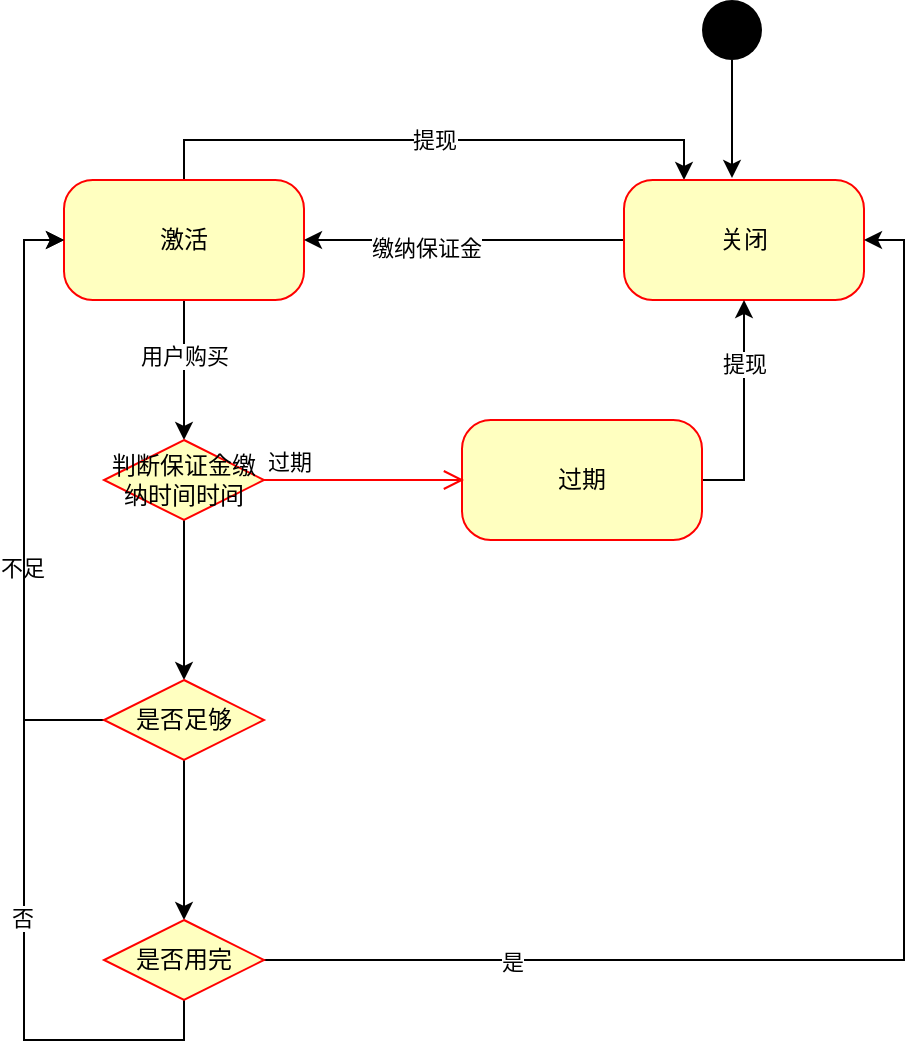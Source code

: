 <mxfile version="13.10.9" type="github">
  <diagram name="Page-1" id="58cdce13-f638-feb5-8d6f-7d28b1aa9fa0">
    <mxGraphModel dx="884" dy="621" grid="1" gridSize="10" guides="1" tooltips="1" connect="1" arrows="1" fold="1" page="1" pageScale="1" pageWidth="1100" pageHeight="850" background="#ffffff" math="0" shadow="0">
      <root>
        <mxCell id="0" />
        <mxCell id="1" parent="0" />
        <mxCell id="LWWSfnZDgmoD0diwHtsT-22" style="edgeStyle=orthogonalEdgeStyle;rounded=0;orthogonalLoop=1;jettySize=auto;html=1;exitX=0.5;exitY=1;exitDx=0;exitDy=0;entryX=0.5;entryY=0;entryDx=0;entryDy=0;" edge="1" parent="1" source="LWWSfnZDgmoD0diwHtsT-6" target="LWWSfnZDgmoD0diwHtsT-19">
          <mxGeometry relative="1" as="geometry">
            <mxPoint x="310" y="250" as="targetPoint" />
          </mxGeometry>
        </mxCell>
        <mxCell id="LWWSfnZDgmoD0diwHtsT-23" value="用户购买" style="edgeLabel;html=1;align=center;verticalAlign=middle;resizable=0;points=[];" vertex="1" connectable="0" parent="LWWSfnZDgmoD0diwHtsT-22">
          <mxGeometry x="-0.2" relative="1" as="geometry">
            <mxPoint as="offset" />
          </mxGeometry>
        </mxCell>
        <mxCell id="LWWSfnZDgmoD0diwHtsT-33" value="提现" style="edgeStyle=orthogonalEdgeStyle;rounded=0;orthogonalLoop=1;jettySize=auto;html=1;exitX=0.5;exitY=0;exitDx=0;exitDy=0;entryX=0.25;entryY=0;entryDx=0;entryDy=0;" edge="1" parent="1" source="LWWSfnZDgmoD0diwHtsT-6" target="LWWSfnZDgmoD0diwHtsT-9">
          <mxGeometry relative="1" as="geometry" />
        </mxCell>
        <mxCell id="LWWSfnZDgmoD0diwHtsT-6" value="激活" style="rounded=1;whiteSpace=wrap;html=1;arcSize=24;fillColor=#ffffc0;strokeColor=#ff0000;shadow=0;comic=0;labelBackgroundColor=none;fontFamily=Verdana;fontSize=12;fontColor=#000000;align=center;" vertex="1" parent="1">
          <mxGeometry x="250" y="130" width="120" height="60" as="geometry" />
        </mxCell>
        <mxCell id="LWWSfnZDgmoD0diwHtsT-12" style="edgeStyle=orthogonalEdgeStyle;rounded=0;orthogonalLoop=1;jettySize=auto;html=1;exitX=0;exitY=0.5;exitDx=0;exitDy=0;entryX=1;entryY=0.5;entryDx=0;entryDy=0;" edge="1" parent="1" source="LWWSfnZDgmoD0diwHtsT-9" target="LWWSfnZDgmoD0diwHtsT-6">
          <mxGeometry relative="1" as="geometry" />
        </mxCell>
        <mxCell id="LWWSfnZDgmoD0diwHtsT-13" value="缴纳保证金" style="edgeLabel;html=1;align=center;verticalAlign=middle;resizable=0;points=[];" vertex="1" connectable="0" parent="LWWSfnZDgmoD0diwHtsT-12">
          <mxGeometry x="0.244" y="4" relative="1" as="geometry">
            <mxPoint as="offset" />
          </mxGeometry>
        </mxCell>
        <mxCell id="LWWSfnZDgmoD0diwHtsT-9" value="关闭" style="rounded=1;whiteSpace=wrap;html=1;arcSize=24;fillColor=#ffffc0;strokeColor=#ff0000;shadow=0;comic=0;labelBackgroundColor=none;fontFamily=Verdana;fontSize=12;fontColor=#000000;align=center;" vertex="1" parent="1">
          <mxGeometry x="530" y="130" width="120" height="60" as="geometry" />
        </mxCell>
        <mxCell id="LWWSfnZDgmoD0diwHtsT-15" style="edgeStyle=orthogonalEdgeStyle;rounded=0;orthogonalLoop=1;jettySize=auto;html=1;exitX=0.5;exitY=1;exitDx=0;exitDy=0;entryX=0.45;entryY=-0.017;entryDx=0;entryDy=0;entryPerimeter=0;" edge="1" parent="1" source="LWWSfnZDgmoD0diwHtsT-14" target="LWWSfnZDgmoD0diwHtsT-9">
          <mxGeometry relative="1" as="geometry" />
        </mxCell>
        <mxCell id="LWWSfnZDgmoD0diwHtsT-14" value="" style="ellipse;fillColor=#000000;strokeColor=none;" vertex="1" parent="1">
          <mxGeometry x="569" y="40" width="30" height="30" as="geometry" />
        </mxCell>
        <mxCell id="LWWSfnZDgmoD0diwHtsT-30" style="edgeStyle=orthogonalEdgeStyle;rounded=0;orthogonalLoop=1;jettySize=auto;html=1;exitX=1;exitY=0.5;exitDx=0;exitDy=0;entryX=0.5;entryY=1;entryDx=0;entryDy=0;" edge="1" parent="1" source="LWWSfnZDgmoD0diwHtsT-16" target="LWWSfnZDgmoD0diwHtsT-9">
          <mxGeometry relative="1" as="geometry" />
        </mxCell>
        <mxCell id="LWWSfnZDgmoD0diwHtsT-31" value="提现" style="edgeLabel;html=1;align=center;verticalAlign=middle;resizable=0;points=[];" vertex="1" connectable="0" parent="LWWSfnZDgmoD0diwHtsT-30">
          <mxGeometry x="0.423" relative="1" as="geometry">
            <mxPoint as="offset" />
          </mxGeometry>
        </mxCell>
        <mxCell id="LWWSfnZDgmoD0diwHtsT-16" value="过期" style="rounded=1;whiteSpace=wrap;html=1;arcSize=24;fillColor=#ffffc0;strokeColor=#ff0000;shadow=0;comic=0;labelBackgroundColor=none;fontFamily=Verdana;fontSize=12;fontColor=#000000;align=center;" vertex="1" parent="1">
          <mxGeometry x="449" y="250" width="120" height="60" as="geometry" />
        </mxCell>
        <mxCell id="LWWSfnZDgmoD0diwHtsT-35" value="" style="edgeStyle=orthogonalEdgeStyle;rounded=0;orthogonalLoop=1;jettySize=auto;html=1;" edge="1" parent="1" source="LWWSfnZDgmoD0diwHtsT-19" target="LWWSfnZDgmoD0diwHtsT-34">
          <mxGeometry relative="1" as="geometry" />
        </mxCell>
        <mxCell id="LWWSfnZDgmoD0diwHtsT-19" value="判断保证金缴纳时间时间" style="rhombus;whiteSpace=wrap;html=1;fillColor=#ffffc0;strokeColor=#ff0000;" vertex="1" parent="1">
          <mxGeometry x="270" y="260" width="80" height="40" as="geometry" />
        </mxCell>
        <mxCell id="LWWSfnZDgmoD0diwHtsT-20" value="过期" style="edgeStyle=orthogonalEdgeStyle;html=1;align=left;verticalAlign=bottom;endArrow=open;endSize=8;strokeColor=#ff0000;exitX=1;exitY=0.5;exitDx=0;exitDy=0;" edge="1" source="LWWSfnZDgmoD0diwHtsT-19" parent="1">
          <mxGeometry x="-1" relative="1" as="geometry">
            <mxPoint x="450" y="280" as="targetPoint" />
            <mxPoint x="380" y="350" as="sourcePoint" />
          </mxGeometry>
        </mxCell>
        <mxCell id="LWWSfnZDgmoD0diwHtsT-36" style="edgeStyle=orthogonalEdgeStyle;rounded=0;orthogonalLoop=1;jettySize=auto;html=1;exitX=0;exitY=0.5;exitDx=0;exitDy=0;entryX=0;entryY=0.5;entryDx=0;entryDy=0;" edge="1" parent="1" source="LWWSfnZDgmoD0diwHtsT-34" target="LWWSfnZDgmoD0diwHtsT-6">
          <mxGeometry relative="1" as="geometry" />
        </mxCell>
        <mxCell id="LWWSfnZDgmoD0diwHtsT-37" value="不足" style="edgeLabel;html=1;align=center;verticalAlign=middle;resizable=0;points=[];" vertex="1" connectable="0" parent="LWWSfnZDgmoD0diwHtsT-36">
          <mxGeometry x="-0.227" y="1" relative="1" as="geometry">
            <mxPoint as="offset" />
          </mxGeometry>
        </mxCell>
        <mxCell id="LWWSfnZDgmoD0diwHtsT-39" value="" style="edgeStyle=orthogonalEdgeStyle;rounded=0;orthogonalLoop=1;jettySize=auto;html=1;" edge="1" parent="1" source="LWWSfnZDgmoD0diwHtsT-34" target="LWWSfnZDgmoD0diwHtsT-38">
          <mxGeometry relative="1" as="geometry" />
        </mxCell>
        <mxCell id="LWWSfnZDgmoD0diwHtsT-34" value="是否足够" style="rhombus;whiteSpace=wrap;html=1;fillColor=#ffffc0;strokeColor=#ff0000;" vertex="1" parent="1">
          <mxGeometry x="270" y="380" width="80" height="40" as="geometry" />
        </mxCell>
        <mxCell id="LWWSfnZDgmoD0diwHtsT-40" style="edgeStyle=orthogonalEdgeStyle;rounded=0;orthogonalLoop=1;jettySize=auto;html=1;exitX=1;exitY=0.5;exitDx=0;exitDy=0;entryX=1;entryY=0.5;entryDx=0;entryDy=0;" edge="1" parent="1" source="LWWSfnZDgmoD0diwHtsT-38" target="LWWSfnZDgmoD0diwHtsT-9">
          <mxGeometry relative="1" as="geometry" />
        </mxCell>
        <mxCell id="LWWSfnZDgmoD0diwHtsT-41" value="是" style="edgeLabel;html=1;align=center;verticalAlign=middle;resizable=0;points=[];" vertex="1" connectable="0" parent="LWWSfnZDgmoD0diwHtsT-40">
          <mxGeometry x="-0.646" y="-1" relative="1" as="geometry">
            <mxPoint as="offset" />
          </mxGeometry>
        </mxCell>
        <mxCell id="LWWSfnZDgmoD0diwHtsT-42" style="edgeStyle=orthogonalEdgeStyle;rounded=0;orthogonalLoop=1;jettySize=auto;html=1;exitX=0.5;exitY=1;exitDx=0;exitDy=0;entryX=0;entryY=0.5;entryDx=0;entryDy=0;" edge="1" parent="1" source="LWWSfnZDgmoD0diwHtsT-38" target="LWWSfnZDgmoD0diwHtsT-6">
          <mxGeometry relative="1" as="geometry" />
        </mxCell>
        <mxCell id="LWWSfnZDgmoD0diwHtsT-43" value="否" style="edgeLabel;html=1;align=center;verticalAlign=middle;resizable=0;points=[];" vertex="1" connectable="0" parent="LWWSfnZDgmoD0diwHtsT-42">
          <mxGeometry x="-0.381" y="1" relative="1" as="geometry">
            <mxPoint as="offset" />
          </mxGeometry>
        </mxCell>
        <mxCell id="LWWSfnZDgmoD0diwHtsT-38" value="是否用完" style="rhombus;whiteSpace=wrap;html=1;fillColor=#ffffc0;strokeColor=#ff0000;" vertex="1" parent="1">
          <mxGeometry x="270" y="500" width="80" height="40" as="geometry" />
        </mxCell>
      </root>
    </mxGraphModel>
  </diagram>
</mxfile>
